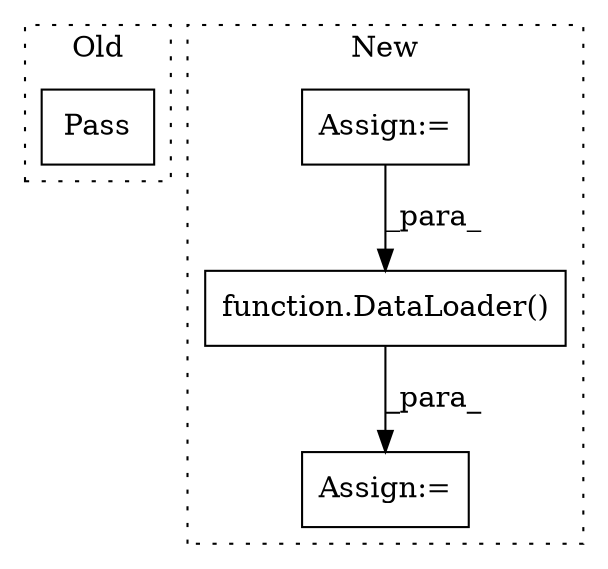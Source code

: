digraph G {
subgraph cluster0 {
1 [label="Pass" a="62" s="202" l="4" shape="box"];
label = "Old";
style="dotted";
}
subgraph cluster1 {
2 [label="function.DataLoader()" a="75" s="730,752" l="11,54" shape="box"];
3 [label="Assign:=" a="68" s="727" l="3" shape="box"];
4 [label="Assign:=" a="68" s="526" l="12" shape="box"];
label = "New";
style="dotted";
}
2 -> 3 [label="_para_"];
4 -> 2 [label="_para_"];
}